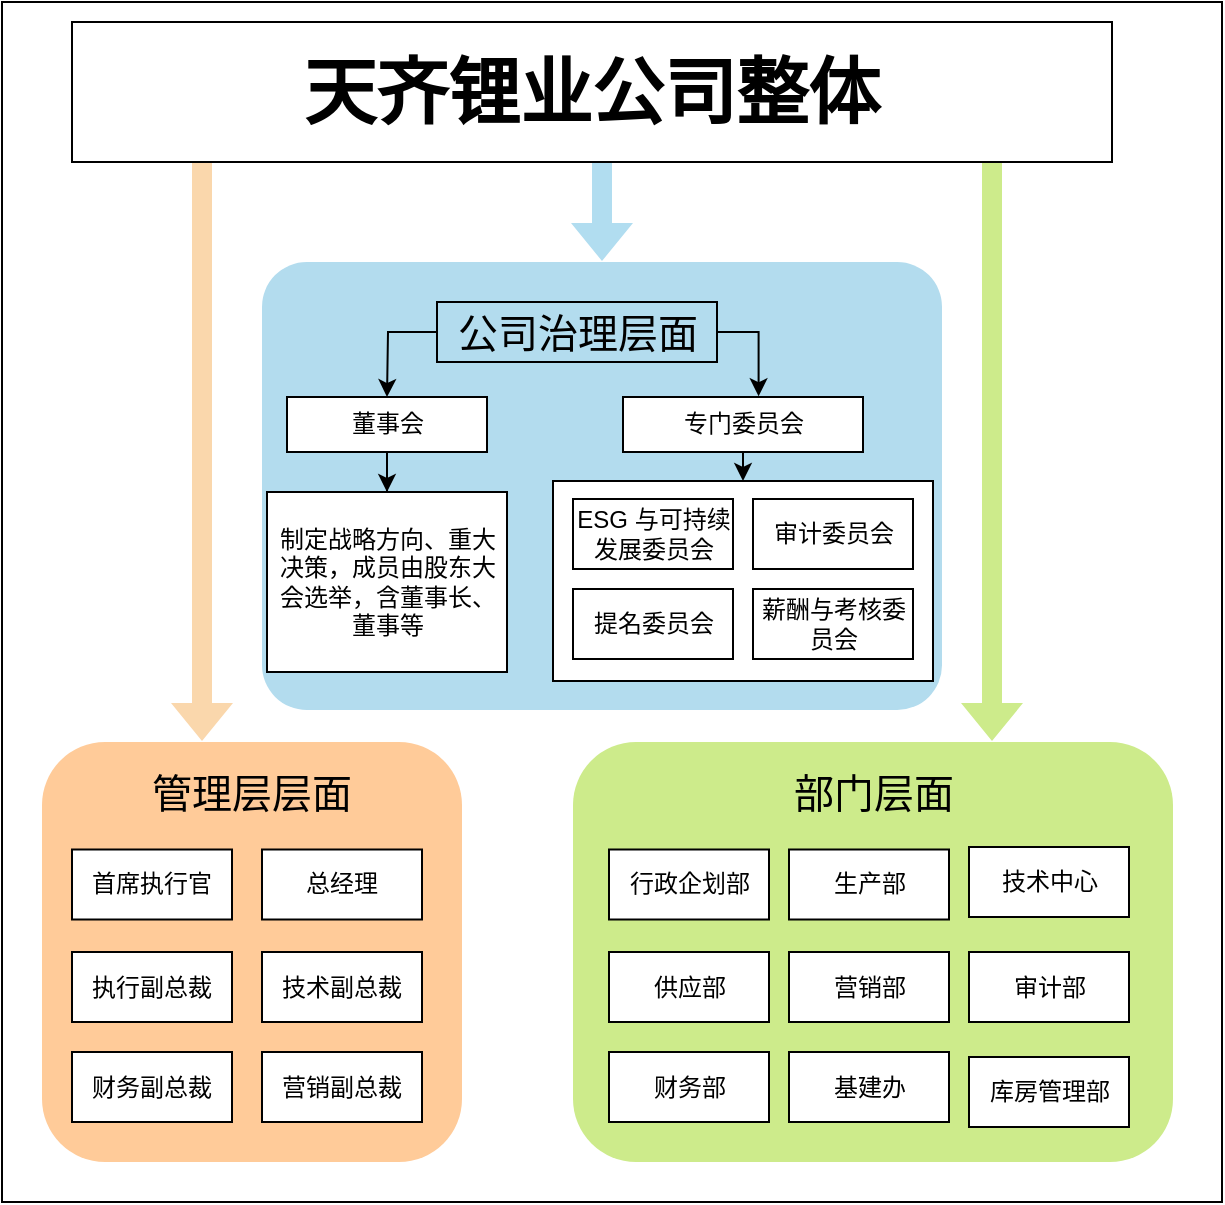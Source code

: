 <mxfile version="26.0.11">
  <diagram name="第 1 页" id="TwYUaC-a1CpHTZ6oVpY4">
    <mxGraphModel dx="1572" dy="842" grid="1" gridSize="10" guides="1" tooltips="1" connect="1" arrows="1" fold="1" page="1" pageScale="1" pageWidth="1169" pageHeight="827" math="0" shadow="0">
      <root>
        <mxCell id="0" />
        <mxCell id="1" parent="0" />
        <mxCell id="61niebQx1IRzvQKm9kXk-70" value="" style="rounded=0;whiteSpace=wrap;html=1;" vertex="1" parent="1">
          <mxGeometry x="230" y="140" width="610" height="600" as="geometry" />
        </mxCell>
        <mxCell id="61niebQx1IRzvQKm9kXk-44" value="" style="rounded=1;whiteSpace=wrap;html=1;fillColor=light-dark(#b3dcee, #271d00);gradientColor=none;strokeColor=none;arcSize=10;" vertex="1" parent="1">
          <mxGeometry x="360" y="270" width="340" height="224" as="geometry" />
        </mxCell>
        <mxCell id="61niebQx1IRzvQKm9kXk-63" value="" style="rounded=1;whiteSpace=wrap;html=1;arcSize=0;" vertex="1" parent="1">
          <mxGeometry x="505.5" y="379.5" width="190" height="100" as="geometry" />
        </mxCell>
        <mxCell id="61niebQx1IRzvQKm9kXk-47" value="" style="rounded=1;whiteSpace=wrap;html=1;fillColor=light-dark(#cdeb8b, #ededed);strokeColor=none;" vertex="1" parent="1">
          <mxGeometry x="515.5" y="510" width="300" height="210" as="geometry" />
        </mxCell>
        <mxCell id="61niebQx1IRzvQKm9kXk-46" value="" style="rounded=1;whiteSpace=wrap;html=1;fillColor=light-dark(#ffcb99, #ededed);strokeColor=none;" vertex="1" parent="1">
          <mxGeometry x="250" y="510" width="210" height="210" as="geometry" />
        </mxCell>
        <mxCell id="61niebQx1IRzvQKm9kXk-1" value="&lt;font style=&quot;font-size: 36px;&quot;&gt;&lt;b style=&quot;&quot;&gt;天齐锂业公司整体&lt;/b&gt;&lt;/font&gt;" style="rounded=0;whiteSpace=wrap;html=1;" vertex="1" parent="1">
          <mxGeometry x="265" y="150" width="520" height="70" as="geometry" />
        </mxCell>
        <mxCell id="61niebQx1IRzvQKm9kXk-59" value="" style="edgeStyle=orthogonalEdgeStyle;rounded=0;orthogonalLoop=1;jettySize=auto;html=1;" edge="1" parent="1" source="61niebQx1IRzvQKm9kXk-11" target="61niebQx1IRzvQKm9kXk-12">
          <mxGeometry relative="1" as="geometry" />
        </mxCell>
        <mxCell id="61niebQx1IRzvQKm9kXk-11" value="董事会" style="rounded=0;whiteSpace=wrap;html=1;" vertex="1" parent="1">
          <mxGeometry x="372.5" y="337.5" width="100" height="27.5" as="geometry" />
        </mxCell>
        <mxCell id="61niebQx1IRzvQKm9kXk-12" value="制定战略方向、重大决策，成员由股东大会选举，含董事长、董事等" style="rounded=0;whiteSpace=wrap;html=1;" vertex="1" parent="1">
          <mxGeometry x="362.5" y="385" width="120" height="90" as="geometry" />
        </mxCell>
        <mxCell id="61niebQx1IRzvQKm9kXk-13" value="专门委员会" style="rounded=0;whiteSpace=wrap;html=1;" vertex="1" parent="1">
          <mxGeometry x="540.5" y="337.5" width="120" height="27.5" as="geometry" />
        </mxCell>
        <mxCell id="61niebQx1IRzvQKm9kXk-16" value="ESG 与可持续发展委员会" style="rounded=0;whiteSpace=wrap;html=1;" vertex="1" parent="1">
          <mxGeometry x="515.5" y="388.5" width="80" height="35" as="geometry" />
        </mxCell>
        <mxCell id="61niebQx1IRzvQKm9kXk-17" value="审计委员会" style="rounded=0;whiteSpace=wrap;html=1;" vertex="1" parent="1">
          <mxGeometry x="605.5" y="388.5" width="80" height="35" as="geometry" />
        </mxCell>
        <mxCell id="61niebQx1IRzvQKm9kXk-18" value="提名委员会" style="rounded=0;whiteSpace=wrap;html=1;" vertex="1" parent="1">
          <mxGeometry x="515.5" y="433.5" width="80" height="35" as="geometry" />
        </mxCell>
        <mxCell id="61niebQx1IRzvQKm9kXk-19" value="薪酬与考核委员会" style="rounded=0;whiteSpace=wrap;html=1;" vertex="1" parent="1">
          <mxGeometry x="605.5" y="433.5" width="80" height="35" as="geometry" />
        </mxCell>
        <mxCell id="61niebQx1IRzvQKm9kXk-25" value="首席执行官" style="rounded=0;whiteSpace=wrap;html=1;" vertex="1" parent="1">
          <mxGeometry x="265" y="563.75" width="80" height="35" as="geometry" />
        </mxCell>
        <mxCell id="61niebQx1IRzvQKm9kXk-26" value="执行副总裁" style="rounded=0;whiteSpace=wrap;html=1;" vertex="1" parent="1">
          <mxGeometry x="265" y="615" width="80" height="35" as="geometry" />
        </mxCell>
        <mxCell id="61niebQx1IRzvQKm9kXk-27" value="财务副总裁" style="rounded=0;whiteSpace=wrap;html=1;" vertex="1" parent="1">
          <mxGeometry x="265" y="665" width="80" height="35" as="geometry" />
        </mxCell>
        <mxCell id="61niebQx1IRzvQKm9kXk-28" value="营销副总裁" style="rounded=0;whiteSpace=wrap;html=1;" vertex="1" parent="1">
          <mxGeometry x="360" y="665" width="80" height="35" as="geometry" />
        </mxCell>
        <mxCell id="61niebQx1IRzvQKm9kXk-29" value="总经理" style="rounded=0;whiteSpace=wrap;html=1;" vertex="1" parent="1">
          <mxGeometry x="360" y="563.75" width="80" height="35" as="geometry" />
        </mxCell>
        <mxCell id="61niebQx1IRzvQKm9kXk-30" value="技术副总裁" style="rounded=0;whiteSpace=wrap;html=1;" vertex="1" parent="1">
          <mxGeometry x="360" y="615" width="80" height="35" as="geometry" />
        </mxCell>
        <mxCell id="61niebQx1IRzvQKm9kXk-31" value="行政企划部" style="rounded=0;whiteSpace=wrap;html=1;" vertex="1" parent="1">
          <mxGeometry x="533.5" y="563.75" width="80" height="35" as="geometry" />
        </mxCell>
        <mxCell id="61niebQx1IRzvQKm9kXk-32" value="生产部" style="rounded=0;whiteSpace=wrap;html=1;" vertex="1" parent="1">
          <mxGeometry x="623.5" y="563.75" width="80" height="35" as="geometry" />
        </mxCell>
        <mxCell id="61niebQx1IRzvQKm9kXk-33" value="营销部" style="rounded=0;whiteSpace=wrap;html=1;" vertex="1" parent="1">
          <mxGeometry x="623.5" y="615" width="80" height="35" as="geometry" />
        </mxCell>
        <mxCell id="61niebQx1IRzvQKm9kXk-34" value="供应部" style="rounded=0;whiteSpace=wrap;html=1;" vertex="1" parent="1">
          <mxGeometry x="533.5" y="615" width="80" height="35" as="geometry" />
        </mxCell>
        <mxCell id="61niebQx1IRzvQKm9kXk-35" value="财务部" style="rounded=0;whiteSpace=wrap;html=1;" vertex="1" parent="1">
          <mxGeometry x="533.5" y="665" width="80" height="35" as="geometry" />
        </mxCell>
        <mxCell id="61niebQx1IRzvQKm9kXk-36" value="技术中心" style="rounded=0;whiteSpace=wrap;html=1;" vertex="1" parent="1">
          <mxGeometry x="713.5" y="562.5" width="80" height="35" as="geometry" />
        </mxCell>
        <mxCell id="61niebQx1IRzvQKm9kXk-37" value="基建办" style="rounded=0;whiteSpace=wrap;html=1;" vertex="1" parent="1">
          <mxGeometry x="623.5" y="665" width="80" height="35" as="geometry" />
        </mxCell>
        <mxCell id="61niebQx1IRzvQKm9kXk-38" value="库房管理部" style="rounded=0;whiteSpace=wrap;html=1;" vertex="1" parent="1">
          <mxGeometry x="713.5" y="667.5" width="80" height="35" as="geometry" />
        </mxCell>
        <mxCell id="61niebQx1IRzvQKm9kXk-39" value="审计部" style="rounded=0;whiteSpace=wrap;html=1;" vertex="1" parent="1">
          <mxGeometry x="713.5" y="615" width="80" height="35" as="geometry" />
        </mxCell>
        <mxCell id="61niebQx1IRzvQKm9kXk-41" value="&lt;font style=&quot;font-size: 20px;&quot;&gt;公司治理层面&lt;/font&gt;" style="text;html=1;align=center;verticalAlign=middle;whiteSpace=wrap;rounded=0;strokeColor=default;" vertex="1" parent="1">
          <mxGeometry x="447.5" y="290" width="140" height="30" as="geometry" />
        </mxCell>
        <mxCell id="61niebQx1IRzvQKm9kXk-42" value="&lt;span style=&quot;font-size: 20px;&quot;&gt;管理层层面&lt;/span&gt;" style="text;html=1;align=center;verticalAlign=middle;whiteSpace=wrap;rounded=0;" vertex="1" parent="1">
          <mxGeometry x="290" y="520" width="130" height="30" as="geometry" />
        </mxCell>
        <mxCell id="61niebQx1IRzvQKm9kXk-43" value="&lt;span style=&quot;font-size: 20px;&quot;&gt;部门层面&lt;/span&gt;" style="text;html=1;align=center;verticalAlign=middle;whiteSpace=wrap;rounded=0;" vertex="1" parent="1">
          <mxGeometry x="610.5" y="520" width="110" height="30" as="geometry" />
        </mxCell>
        <mxCell id="61niebQx1IRzvQKm9kXk-54" value="" style="endArrow=classic;html=1;rounded=0;exitX=0;exitY=0.5;exitDx=0;exitDy=0;entryX=0.5;entryY=0;entryDx=0;entryDy=0;" edge="1" parent="1" source="61niebQx1IRzvQKm9kXk-41" target="61niebQx1IRzvQKm9kXk-11">
          <mxGeometry width="50" height="50" relative="1" as="geometry">
            <mxPoint x="370" y="330" as="sourcePoint" />
            <mxPoint x="420" y="280" as="targetPoint" />
            <Array as="points">
              <mxPoint x="423" y="305" />
            </Array>
          </mxGeometry>
        </mxCell>
        <mxCell id="61niebQx1IRzvQKm9kXk-57" value="" style="shape=flexArrow;endArrow=classic;html=1;rounded=0;fillColor=#fad7ac;strokeColor=none;" edge="1" parent="1">
          <mxGeometry width="50" height="50" relative="1" as="geometry">
            <mxPoint x="330" y="220" as="sourcePoint" />
            <mxPoint x="330" y="510" as="targetPoint" />
          </mxGeometry>
        </mxCell>
        <mxCell id="61niebQx1IRzvQKm9kXk-58" value="" style="shape=flexArrow;endArrow=classic;html=1;rounded=0;fillColor=#cdeb8b;strokeColor=none;" edge="1" parent="1">
          <mxGeometry width="50" height="50" relative="1" as="geometry">
            <mxPoint x="725" y="220" as="sourcePoint" />
            <mxPoint x="725" y="510" as="targetPoint" />
          </mxGeometry>
        </mxCell>
        <mxCell id="61niebQx1IRzvQKm9kXk-64" style="edgeStyle=orthogonalEdgeStyle;rounded=0;orthogonalLoop=1;jettySize=auto;html=1;entryX=0.565;entryY=-0.014;entryDx=0;entryDy=0;entryPerimeter=0;" edge="1" parent="1" source="61niebQx1IRzvQKm9kXk-41" target="61niebQx1IRzvQKm9kXk-13">
          <mxGeometry relative="1" as="geometry">
            <Array as="points">
              <mxPoint x="608" y="305" />
            </Array>
          </mxGeometry>
        </mxCell>
        <mxCell id="61niebQx1IRzvQKm9kXk-65" value="" style="shape=flexArrow;endArrow=classic;html=1;rounded=0;entryX=0.5;entryY=0;entryDx=0;entryDy=0;fillColor=#b1ddf0;strokeColor=none;" edge="1" parent="1" target="61niebQx1IRzvQKm9kXk-44">
          <mxGeometry width="50" height="50" relative="1" as="geometry">
            <mxPoint x="530" y="220" as="sourcePoint" />
            <mxPoint x="530" y="240" as="targetPoint" />
          </mxGeometry>
        </mxCell>
        <mxCell id="61niebQx1IRzvQKm9kXk-68" value="" style="endArrow=classic;html=1;rounded=0;exitX=0.5;exitY=1;exitDx=0;exitDy=0;entryX=0.5;entryY=0;entryDx=0;entryDy=0;" edge="1" parent="1" source="61niebQx1IRzvQKm9kXk-13" target="61niebQx1IRzvQKm9kXk-63">
          <mxGeometry width="50" height="50" relative="1" as="geometry">
            <mxPoint x="620" y="390" as="sourcePoint" />
            <mxPoint x="670" y="340" as="targetPoint" />
          </mxGeometry>
        </mxCell>
      </root>
    </mxGraphModel>
  </diagram>
</mxfile>

